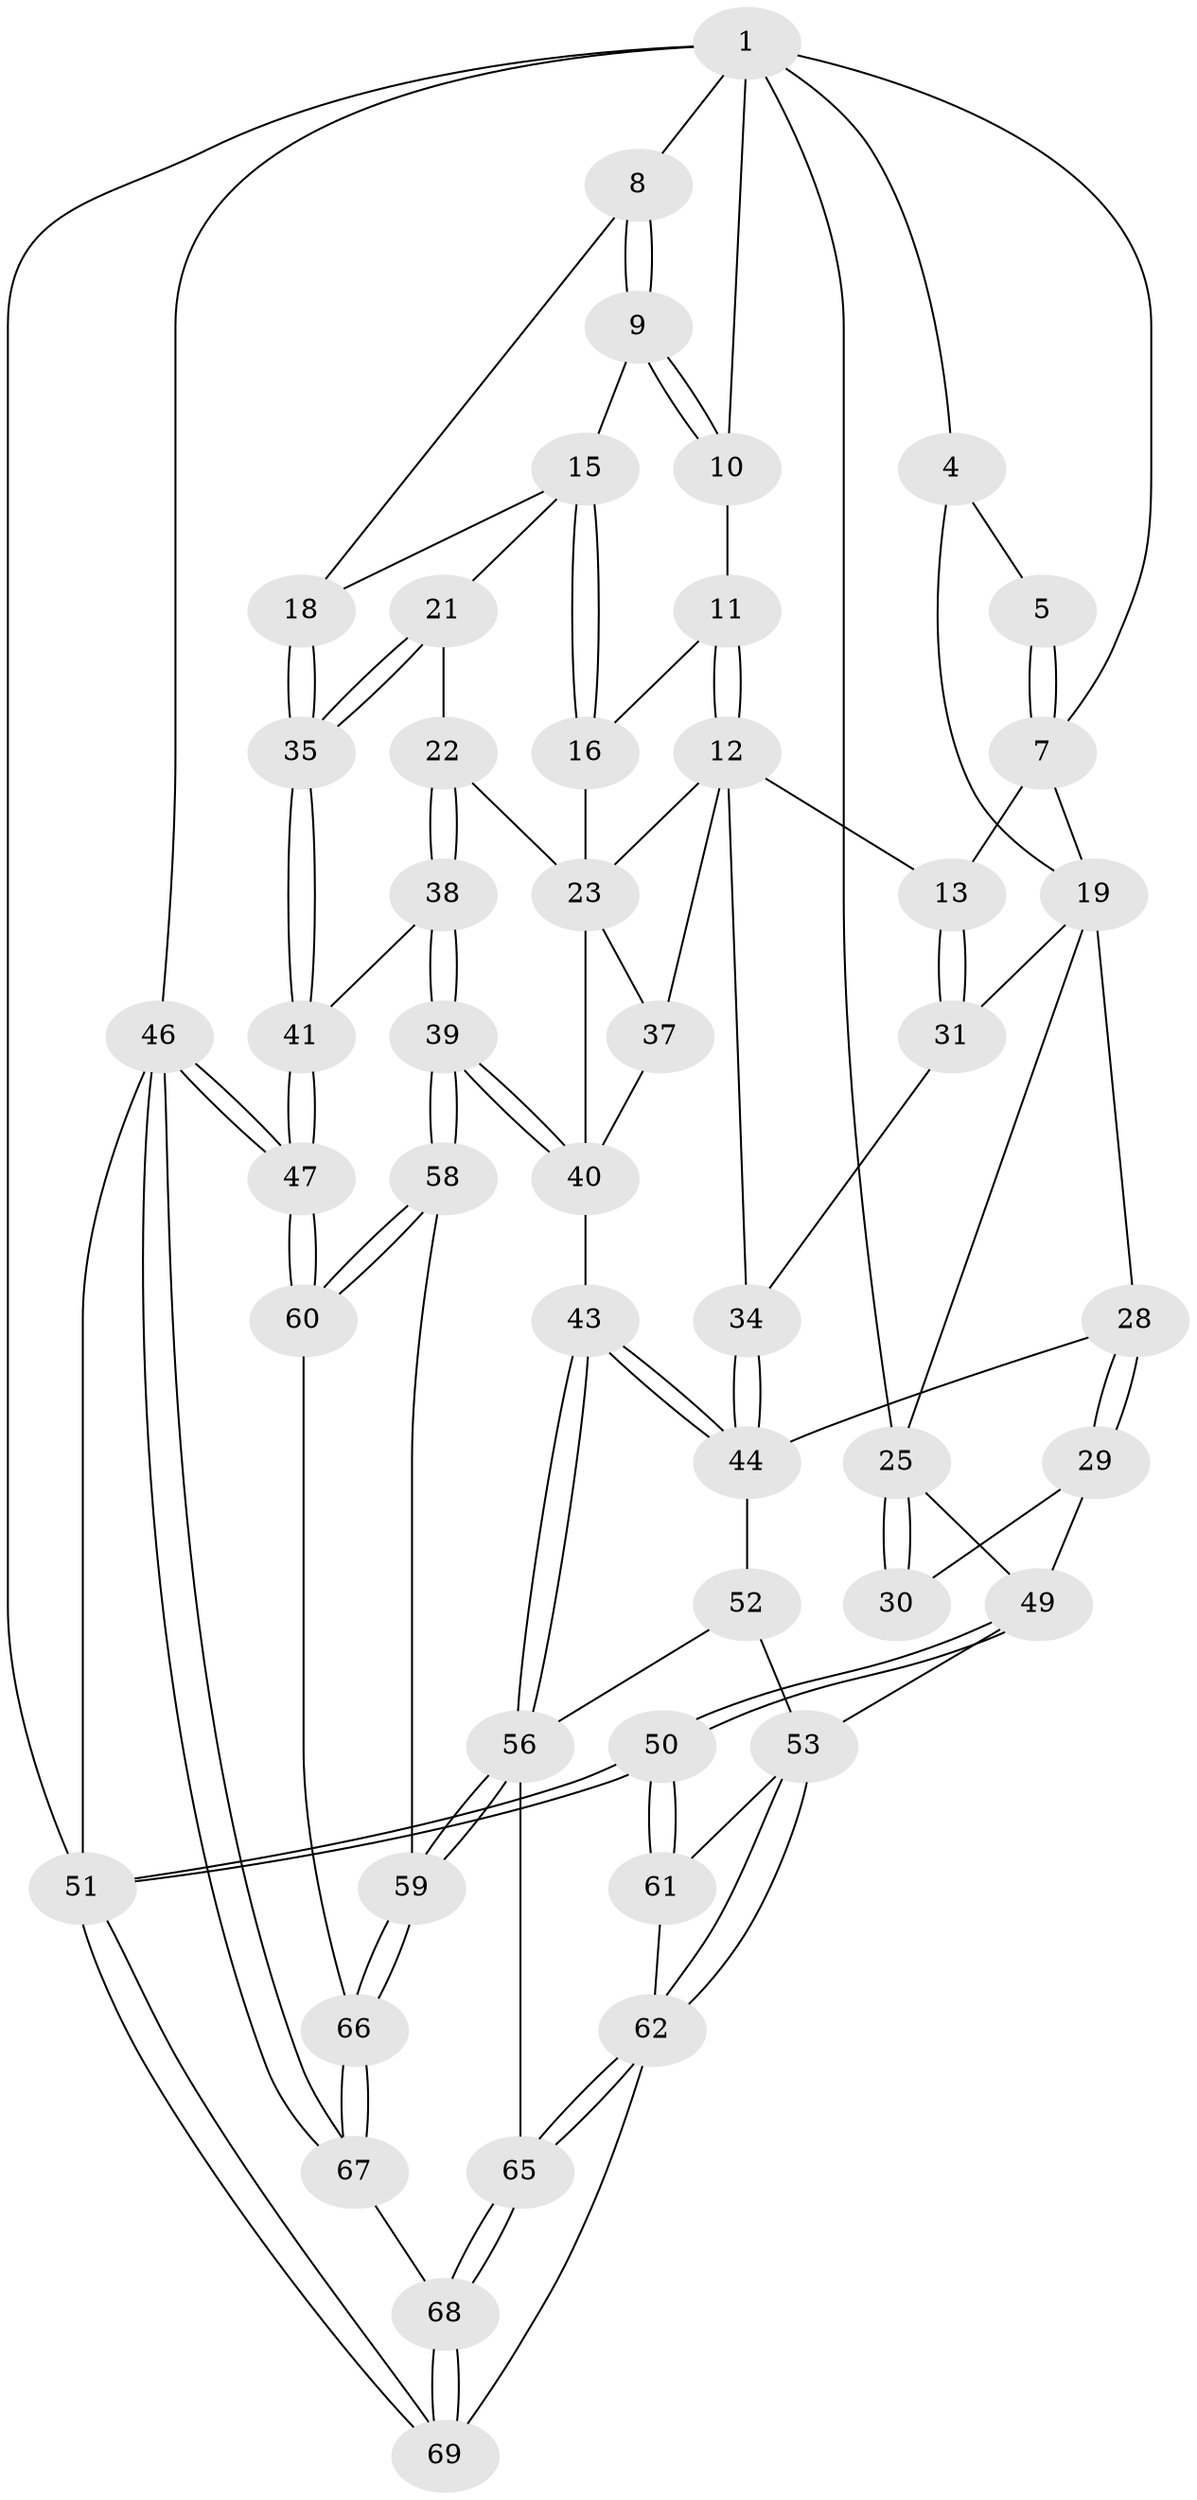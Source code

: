 // original degree distribution, {3: 0.02857142857142857, 6: 0.21428571428571427, 5: 0.5142857142857142, 4: 0.24285714285714285}
// Generated by graph-tools (version 1.1) at 2025/21/03/04/25 18:21:27]
// undirected, 49 vertices, 117 edges
graph export_dot {
graph [start="1"]
  node [color=gray90,style=filled];
  1 [pos="+0.8115098896630574+0",super="+6+2"];
  4 [pos="+0+0"];
  5 [pos="+0.43976948682059414+0"];
  7 [pos="+0.4377503368073777+0.19451131995521934",super="+14"];
  8 [pos="+1+0.1427593426573719"];
  9 [pos="+0.8799896168433261+0.19828426991701456"];
  10 [pos="+0.763327970103127+0.06295849748710904"];
  11 [pos="+0.7272957420600813+0.21457081210254525"];
  12 [pos="+0.5724159139764885+0.3318728592845711",super="+32"];
  13 [pos="+0.5498959024822877+0.3184691930995855"];
  15 [pos="+0.8825818407622711+0.24047318826310218",super="+17"];
  16 [pos="+0.7700040549616548+0.3516006007053842"];
  18 [pos="+1+0.31162458540112736"];
  19 [pos="+0.38209279037678434+0.2161829008752109",super="+20+27"];
  21 [pos="+0.8927753961693147+0.40690912493068493"];
  22 [pos="+0.8533847851479784+0.42739046916914425"];
  23 [pos="+0.7776385327018936+0.4067645969931137",super="+36+24"];
  25 [pos="+0.09488722819775923+0.40824272992882327",super="+26"];
  28 [pos="+0.3331720397492796+0.5565061030100519"];
  29 [pos="+0.241559514527338+0.5859376739720282"];
  30 [pos="+0.2210644932881336+0.5710157621885122"];
  31 [pos="+0.4415188444806591+0.5055219402631301"];
  34 [pos="+0.5224114037357852+0.5015090985417524"];
  35 [pos="+1+0.4668776041669939"];
  37 [pos="+0.6097263323381099+0.4759604828715156"];
  38 [pos="+0.8869681430885722+0.5421950456513197"];
  39 [pos="+0.7891747859680212+0.6883590045732952"];
  40 [pos="+0.698898154982133+0.6241771878379968",super="+42"];
  41 [pos="+1+0.5529830753508673"];
  43 [pos="+0.6215526295030578+0.6405347405363668"];
  44 [pos="+0.5917250309891059+0.6337114406106202",super="+45"];
  46 [pos="+1+1"];
  47 [pos="+1+1"];
  49 [pos="+0+0.7843590804043267",super="+55"];
  50 [pos="+0+0.8523667243616828"];
  51 [pos="+0+1"];
  52 [pos="+0.45527967556028653+0.7837641446588048"];
  53 [pos="+0.3804835819229155+0.8048812017103506",super="+54"];
  56 [pos="+0.5560610834304243+0.8087853814913731",super="+57"];
  58 [pos="+0.8200737288975315+0.7490684215878676"];
  59 [pos="+0.6009344896045862+0.8584218904806944"];
  60 [pos="+0.9676827571763669+0.8736395813152811"];
  61 [pos="+0.16399537383735274+0.8243293370587322"];
  62 [pos="+0.35313795661190067+0.8710440703950935",super="+63"];
  65 [pos="+0.4420442083516609+0.9483866747340365"];
  66 [pos="+0.599155346364083+0.9270248369052844"];
  67 [pos="+0.5345905736682834+1"];
  68 [pos="+0.5104709266688464+1"];
  69 [pos="+0.2674016008330105+1"];
  1 -- 10;
  1 -- 7;
  1 -- 51;
  1 -- 4;
  1 -- 8;
  1 -- 46;
  1 -- 25;
  4 -- 5;
  4 -- 19;
  5 -- 7;
  5 -- 7;
  7 -- 19;
  7 -- 13;
  8 -- 9;
  8 -- 9;
  8 -- 18;
  9 -- 10;
  9 -- 10;
  9 -- 15;
  10 -- 11;
  11 -- 12;
  11 -- 12;
  11 -- 16;
  12 -- 13;
  12 -- 34;
  12 -- 37;
  12 -- 23;
  13 -- 31;
  13 -- 31;
  15 -- 16;
  15 -- 16;
  15 -- 18;
  15 -- 21;
  16 -- 23;
  18 -- 35;
  18 -- 35;
  19 -- 25;
  19 -- 28;
  19 -- 31;
  21 -- 22;
  21 -- 35;
  21 -- 35;
  22 -- 23;
  22 -- 38;
  22 -- 38;
  23 -- 40;
  23 -- 37;
  25 -- 30 [weight=2];
  25 -- 30;
  25 -- 49;
  28 -- 29;
  28 -- 29;
  28 -- 44;
  29 -- 30;
  29 -- 49;
  31 -- 34;
  34 -- 44;
  34 -- 44;
  35 -- 41;
  35 -- 41;
  37 -- 40;
  38 -- 39;
  38 -- 39;
  38 -- 41;
  39 -- 40;
  39 -- 40;
  39 -- 58;
  39 -- 58;
  40 -- 43;
  41 -- 47;
  41 -- 47;
  43 -- 44;
  43 -- 44;
  43 -- 56;
  43 -- 56;
  44 -- 52;
  46 -- 47;
  46 -- 47;
  46 -- 67;
  46 -- 67;
  46 -- 51;
  47 -- 60;
  47 -- 60;
  49 -- 50;
  49 -- 50;
  49 -- 53;
  50 -- 51;
  50 -- 51;
  50 -- 61;
  50 -- 61;
  51 -- 69;
  51 -- 69;
  52 -- 53;
  52 -- 56;
  53 -- 62;
  53 -- 62;
  53 -- 61;
  56 -- 59;
  56 -- 59;
  56 -- 65;
  58 -- 59;
  58 -- 60;
  58 -- 60;
  59 -- 66;
  59 -- 66;
  60 -- 66;
  61 -- 62;
  62 -- 65;
  62 -- 65;
  62 -- 69;
  65 -- 68;
  65 -- 68;
  66 -- 67;
  66 -- 67;
  67 -- 68;
  68 -- 69;
  68 -- 69;
}
